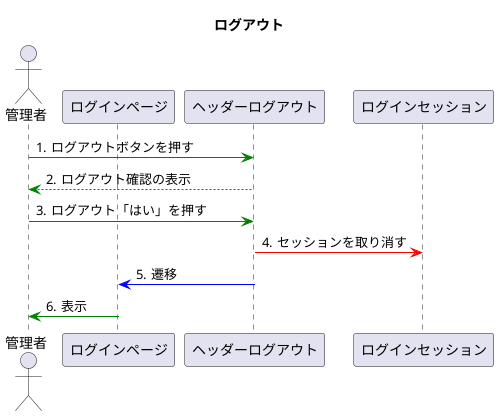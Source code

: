 @startuml

title ログアウト

autonumber "#."

actor 管理者
participant ログインページ
participant ヘッダーログアウト
participant ログインセッション

管理者 -[#green]> ヘッダーログアウト:ログアウトボタンを押す
ヘッダーログアウト --[#green]> 管理者:ログアウト確認の表示
管理者 -[#green]> ヘッダーログアウト:ログアウト「はい」を押す
ヘッダーログアウト-[#red]> ログインセッション:セッションを取り消す
ヘッダーログアウト-[#blue]> ログインページ:遷移
ログインページ -[#green]> 管理者:表示
@enduml